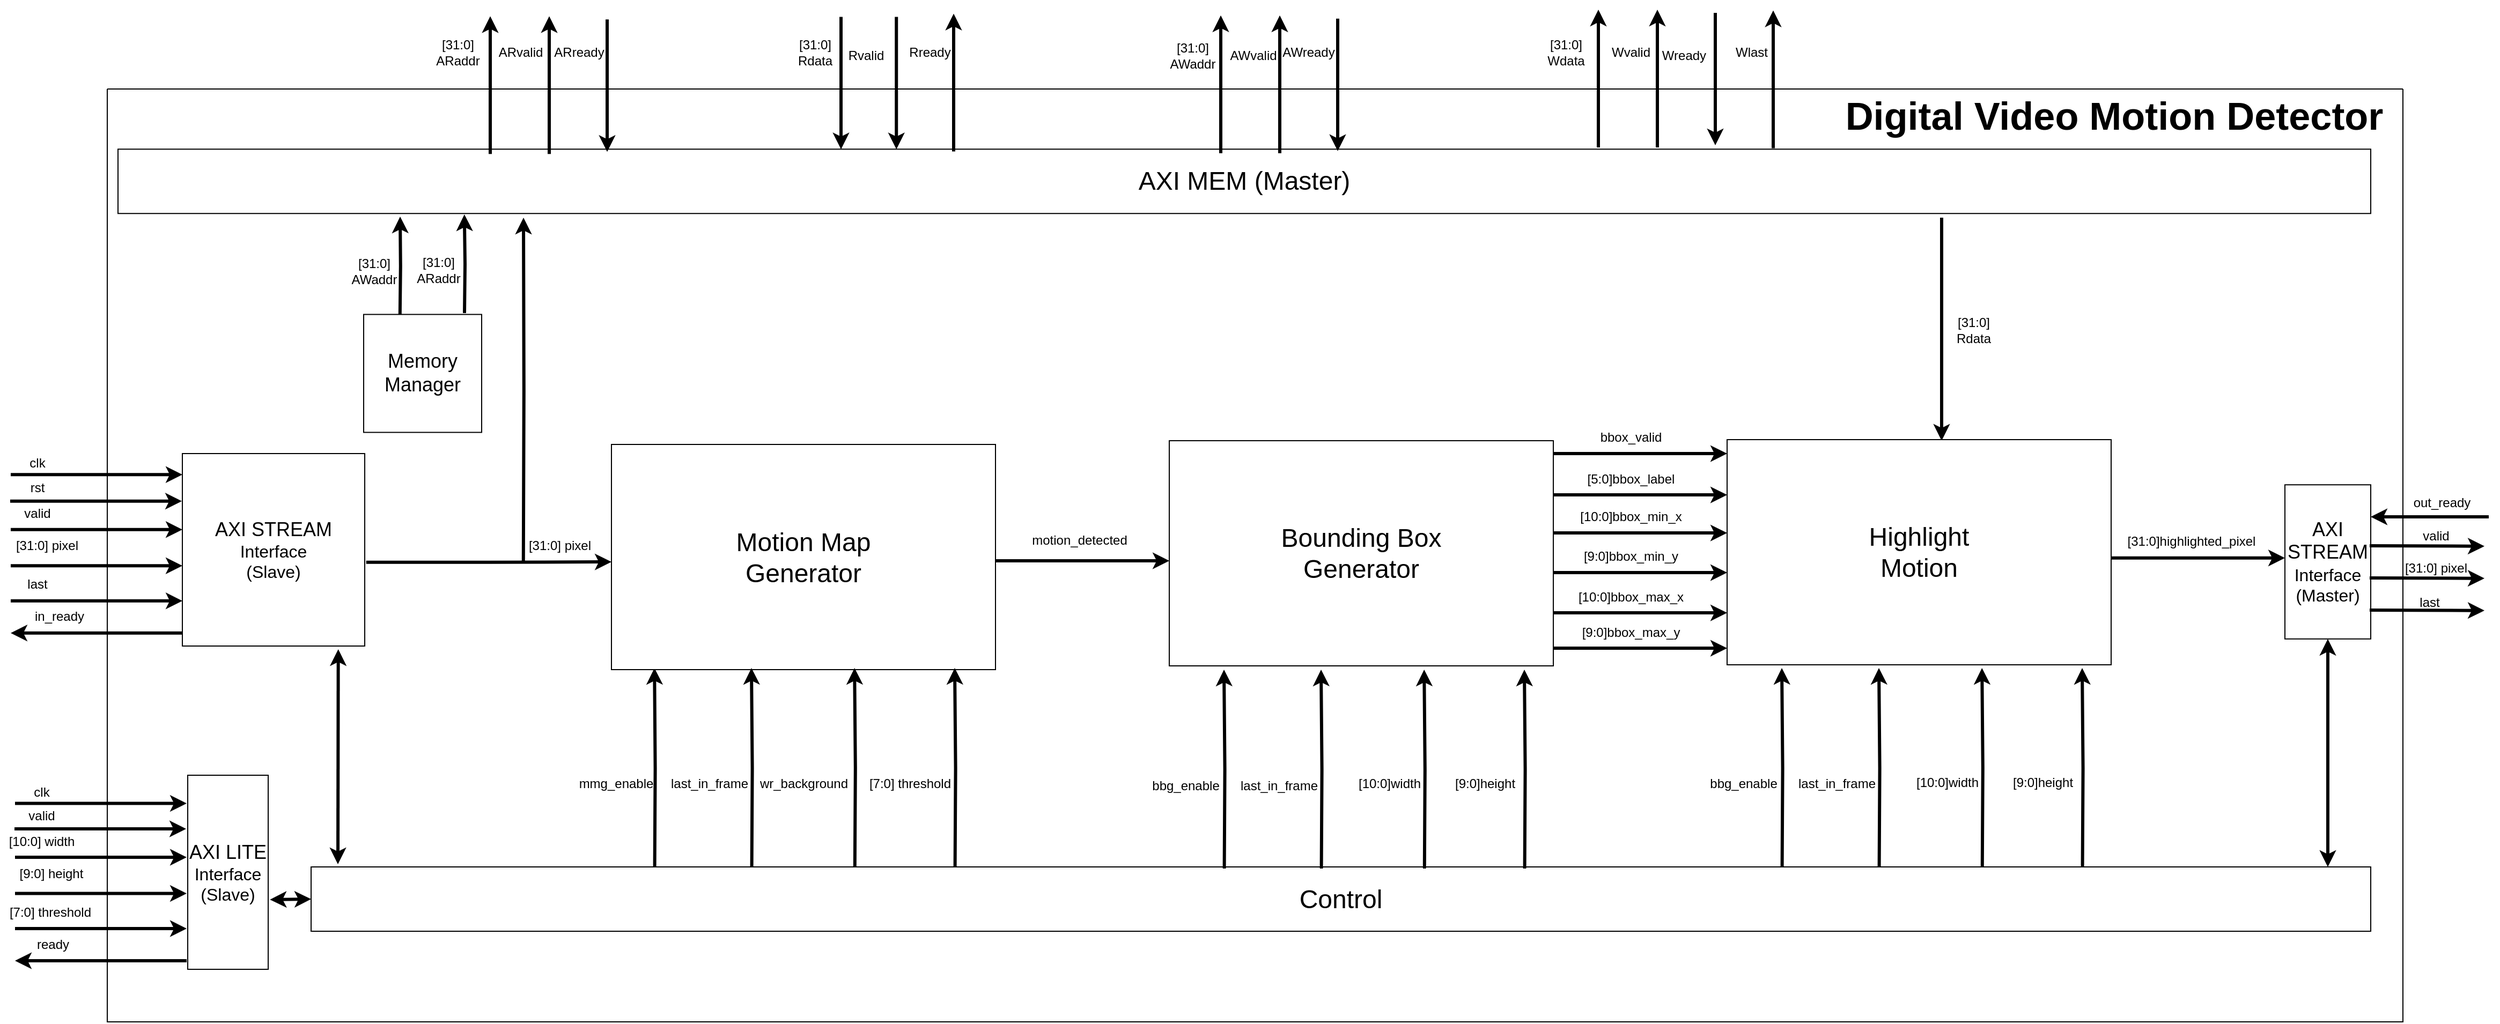 <mxfile version="27.0.6">
  <diagram name="Page-1" id="8psTu5joOEkHxSPbt8DS">
    <mxGraphModel dx="1773" dy="1755" grid="1" gridSize="10" guides="1" tooltips="1" connect="1" arrows="1" fold="1" page="1" pageScale="1" pageWidth="827" pageHeight="1169" math="0" shadow="0">
      <root>
        <mxCell id="0" />
        <mxCell id="1" parent="0" />
        <mxCell id="5wcGb58u3SQSDJ49Bvyi-1" value="&lt;font style=&quot;font-size: 18px;&quot;&gt;AXI STREAM&lt;/font&gt;&lt;div&gt;&lt;font size=&quot;3&quot;&gt;Interface&lt;/font&gt;&lt;/div&gt;&lt;div&gt;&lt;font size=&quot;3&quot;&gt;(Slave)&lt;/font&gt;&lt;/div&gt;" style="rounded=0;whiteSpace=wrap;html=1;" parent="1" vertex="1">
          <mxGeometry x="160" y="20" width="170" height="179.5" as="geometry" />
        </mxCell>
        <mxCell id="5wcGb58u3SQSDJ49Bvyi-8" value="&lt;font style=&quot;font-size: 24px;&quot;&gt;AXI MEM (Master)&lt;/font&gt;" style="whiteSpace=wrap;html=1;" parent="1" vertex="1">
          <mxGeometry x="100" y="-263.88" width="2100" height="60" as="geometry" />
        </mxCell>
        <mxCell id="5wcGb58u3SQSDJ49Bvyi-29" value="" style="endArrow=classic;html=1;rounded=0;strokeWidth=3;" parent="1" edge="1">
          <mxGeometry width="50" height="50" relative="1" as="geometry">
            <mxPoint x="1800" y="-200" as="sourcePoint" />
            <mxPoint x="1800" y="8" as="targetPoint" />
          </mxGeometry>
        </mxCell>
        <mxCell id="5wcGb58u3SQSDJ49Bvyi-28" value="&lt;font style=&quot;font-size: 18px;&quot;&gt;AXI STREAM&lt;/font&gt;&lt;div&gt;&lt;font size=&quot;3&quot;&gt;Interface&lt;/font&gt;&lt;/div&gt;&lt;div&gt;&lt;font size=&quot;3&quot;&gt;(Master)&lt;/font&gt;&lt;/div&gt;" style="rounded=0;whiteSpace=wrap;html=1;" parent="1" vertex="1">
          <mxGeometry x="2120" y="49.13" width="80" height="143.75" as="geometry" />
        </mxCell>
        <mxCell id="1Rf1SUsvrOOBmwsHc8l4-15" value="" style="swimlane;startSize=0;" parent="1" vertex="1">
          <mxGeometry x="90" y="-320" width="2140" height="870" as="geometry" />
        </mxCell>
        <mxCell id="1Rf1SUsvrOOBmwsHc8l4-16" value="&lt;font style=&quot;font-size: 36px;&quot;&gt;&lt;b&gt;Digital Video Motion Detector&lt;/b&gt;&lt;/font&gt;" style="text;html=1;align=center;verticalAlign=middle;whiteSpace=wrap;rounded=0;" parent="1Rf1SUsvrOOBmwsHc8l4-15" vertex="1">
          <mxGeometry x="1606" y="10" width="530" height="30" as="geometry" />
        </mxCell>
        <mxCell id="1Rf1SUsvrOOBmwsHc8l4-17" value="&lt;font style=&quot;font-size: 18px;&quot;&gt;AXI LITE&lt;/font&gt;&lt;div&gt;&lt;font size=&quot;3&quot;&gt;Interface&lt;/font&gt;&lt;/div&gt;&lt;div&gt;&lt;font size=&quot;3&quot;&gt;(Slave)&lt;/font&gt;&lt;/div&gt;" style="whiteSpace=wrap;html=1;" parent="1" vertex="1">
          <mxGeometry x="165" y="320" width="75" height="181" as="geometry" />
        </mxCell>
        <mxCell id="1Rf1SUsvrOOBmwsHc8l4-18" value="&lt;font style=&quot;font-size: 24px;&quot;&gt;Control&lt;/font&gt;" style="rounded=0;whiteSpace=wrap;html=1;" parent="1" vertex="1">
          <mxGeometry x="280" y="405.5" width="1920" height="60" as="geometry" />
        </mxCell>
        <mxCell id="1Rf1SUsvrOOBmwsHc8l4-19" value="" style="endArrow=classic;startArrow=classic;html=1;rounded=0;exitX=1.022;exitY=0.641;exitDx=0;exitDy=0;entryX=0;entryY=0.5;entryDx=0;entryDy=0;strokeWidth=3;exitPerimeter=0;" parent="1" source="1Rf1SUsvrOOBmwsHc8l4-17" target="1Rf1SUsvrOOBmwsHc8l4-18" edge="1">
          <mxGeometry width="50" height="50" relative="1" as="geometry">
            <mxPoint x="354" y="125.5" as="sourcePoint" />
            <mxPoint x="404" y="75.5" as="targetPoint" />
          </mxGeometry>
        </mxCell>
        <mxCell id="YUo0tV-gyAyulcyTNa2H-15" value="" style="endArrow=classic;startArrow=classic;html=1;rounded=0;exitX=0.5;exitY=1;exitDx=0;exitDy=0;strokeWidth=3;" parent="1" source="5wcGb58u3SQSDJ49Bvyi-28" edge="1">
          <mxGeometry width="50" height="50" relative="1" as="geometry">
            <mxPoint x="966" y="704.5" as="sourcePoint" />
            <mxPoint x="2160" y="405.5" as="targetPoint" />
          </mxGeometry>
        </mxCell>
        <mxCell id="dtxXoNMcvbrdOsO5oj5G-2" value="" style="edgeStyle=orthogonalEdgeStyle;rounded=0;orthogonalLoop=1;jettySize=auto;html=1;strokeWidth=3;exitX=1.008;exitY=0.565;exitDx=0;exitDy=0;exitPerimeter=0;" parent="1" source="5wcGb58u3SQSDJ49Bvyi-1" edge="1">
          <mxGeometry relative="1" as="geometry">
            <mxPoint x="560" y="121" as="targetPoint" />
            <mxPoint x="250" y="121" as="sourcePoint" />
          </mxGeometry>
        </mxCell>
        <mxCell id="dtxXoNMcvbrdOsO5oj5G-5" value="&lt;span style=&quot;font-size: 18px;&quot;&gt;Memory&lt;/span&gt;&lt;br&gt;&lt;div&gt;&lt;span style=&quot;font-size: 18px;&quot;&gt;Manager&lt;/span&gt;&lt;/div&gt;" style="rounded=0;whiteSpace=wrap;html=1;" parent="1" vertex="1">
          <mxGeometry x="329" y="-109.75" width="110" height="110" as="geometry" />
        </mxCell>
        <mxCell id="dtxXoNMcvbrdOsO5oj5G-6" value="" style="edgeStyle=orthogonalEdgeStyle;rounded=0;orthogonalLoop=1;jettySize=auto;html=1;strokeWidth=3;" parent="1" edge="1">
          <mxGeometry relative="1" as="geometry">
            <mxPoint x="363" y="-201" as="targetPoint" />
            <mxPoint x="362.89" y="-109.75" as="sourcePoint" />
          </mxGeometry>
        </mxCell>
        <mxCell id="XOc9_vDRdyOMPMZFaufi-3" value="" style="endArrow=classic;html=1;rounded=0;exitX=0;exitY=0.318;exitDx=0;exitDy=0;exitPerimeter=0;strokeWidth=3;" parent="1" edge="1">
          <mxGeometry width="50" height="50" relative="1" as="geometry">
            <mxPoint x="160" y="187.37" as="sourcePoint" />
            <mxPoint y="187.37" as="targetPoint" />
          </mxGeometry>
        </mxCell>
        <mxCell id="XOc9_vDRdyOMPMZFaufi-4" value="" style="endArrow=classic;html=1;rounded=0;strokeWidth=3;" parent="1" edge="1">
          <mxGeometry width="50" height="50" relative="1" as="geometry">
            <mxPoint y="157.37" as="sourcePoint" />
            <mxPoint x="160" y="157.37" as="targetPoint" />
          </mxGeometry>
        </mxCell>
        <mxCell id="XOc9_vDRdyOMPMZFaufi-8" value="[31:0] pixel" style="text;html=1;align=center;verticalAlign=middle;whiteSpace=wrap;rounded=0;" parent="1" vertex="1">
          <mxGeometry x="-1.5" y="90.87" width="70" height="30" as="geometry" />
        </mxCell>
        <mxCell id="XOc9_vDRdyOMPMZFaufi-9" value="valid" style="text;html=1;align=center;verticalAlign=middle;whiteSpace=wrap;rounded=0;" parent="1" vertex="1">
          <mxGeometry x="-10" y="60.87" width="70" height="30" as="geometry" />
        </mxCell>
        <mxCell id="XOc9_vDRdyOMPMZFaufi-10" value="last" style="text;html=1;align=center;verticalAlign=middle;whiteSpace=wrap;rounded=0;" parent="1" vertex="1">
          <mxGeometry x="-10" y="127.37" width="70" height="30" as="geometry" />
        </mxCell>
        <mxCell id="XOc9_vDRdyOMPMZFaufi-11" value="in_ready" style="text;html=1;align=center;verticalAlign=middle;resizable=0;points=[];autosize=1;strokeColor=none;fillColor=none;" parent="1" vertex="1">
          <mxGeometry x="9.5" y="157.37" width="70" height="30" as="geometry" />
        </mxCell>
        <mxCell id="XOc9_vDRdyOMPMZFaufi-34" value="clk" style="text;html=1;align=center;verticalAlign=middle;whiteSpace=wrap;rounded=0;" parent="1" vertex="1">
          <mxGeometry x="-10" y="14.37" width="70" height="30" as="geometry" />
        </mxCell>
        <mxCell id="XOc9_vDRdyOMPMZFaufi-36" value="rst" style="text;html=1;align=center;verticalAlign=middle;whiteSpace=wrap;rounded=0;" parent="1" vertex="1">
          <mxGeometry x="-10" y="37.37" width="70" height="30" as="geometry" />
        </mxCell>
        <mxCell id="XOc9_vDRdyOMPMZFaufi-41" value="[31:0] pixel" style="text;html=1;align=center;verticalAlign=middle;whiteSpace=wrap;rounded=0;" parent="1" vertex="1">
          <mxGeometry x="477" y="91" width="70" height="30" as="geometry" />
        </mxCell>
        <mxCell id="XOc9_vDRdyOMPMZFaufi-45" value="" style="edgeStyle=orthogonalEdgeStyle;rounded=0;orthogonalLoop=1;jettySize=auto;html=1;strokeWidth=3;" parent="1" edge="1">
          <mxGeometry relative="1" as="geometry">
            <mxPoint x="502" y="-387.88" as="targetPoint" />
            <mxPoint x="502" y="-259.38" as="sourcePoint" />
          </mxGeometry>
        </mxCell>
        <mxCell id="XOc9_vDRdyOMPMZFaufi-46" value="" style="edgeStyle=orthogonalEdgeStyle;rounded=0;orthogonalLoop=1;jettySize=auto;html=1;strokeWidth=3;" parent="1" edge="1">
          <mxGeometry relative="1" as="geometry">
            <mxPoint x="556" y="-261.38" as="targetPoint" />
            <mxPoint x="556" y="-384.88" as="sourcePoint" />
          </mxGeometry>
        </mxCell>
        <mxCell id="XOc9_vDRdyOMPMZFaufi-47" value="" style="edgeStyle=orthogonalEdgeStyle;rounded=0;orthogonalLoop=1;jettySize=auto;html=1;strokeWidth=3;" parent="1" edge="1">
          <mxGeometry relative="1" as="geometry">
            <mxPoint x="447" y="-387.88" as="targetPoint" />
            <mxPoint x="447" y="-259.38" as="sourcePoint" />
          </mxGeometry>
        </mxCell>
        <mxCell id="XOc9_vDRdyOMPMZFaufi-54" value="ARready" style="text;html=1;align=center;verticalAlign=middle;whiteSpace=wrap;rounded=0;" parent="1" vertex="1">
          <mxGeometry x="500" y="-368.63" width="60" height="30" as="geometry" />
        </mxCell>
        <mxCell id="XOc9_vDRdyOMPMZFaufi-55" value="[31:0] AWaddr" style="text;html=1;align=center;verticalAlign=middle;whiteSpace=wrap;rounded=0;" parent="1" vertex="1">
          <mxGeometry x="309" y="-165.5" width="60" height="30" as="geometry" />
        </mxCell>
        <mxCell id="XOc9_vDRdyOMPMZFaufi-56" value="ARvalid" style="text;html=1;align=center;verticalAlign=middle;resizable=0;points=[];autosize=1;strokeColor=none;fillColor=none;" parent="1" vertex="1">
          <mxGeometry x="445" y="-368.63" width="60" height="30" as="geometry" />
        </mxCell>
        <mxCell id="XOc9_vDRdyOMPMZFaufi-62" value="" style="edgeStyle=orthogonalEdgeStyle;rounded=0;orthogonalLoop=1;jettySize=auto;html=1;strokeWidth=3;" parent="1" edge="1">
          <mxGeometry relative="1" as="geometry">
            <mxPoint x="422.89" y="-203" as="targetPoint" />
            <mxPoint x="423" y="-111" as="sourcePoint" />
          </mxGeometry>
        </mxCell>
        <mxCell id="XOc9_vDRdyOMPMZFaufi-67" value="[31:0] ARaddr" style="text;html=1;align=center;verticalAlign=middle;whiteSpace=wrap;rounded=0;" parent="1" vertex="1">
          <mxGeometry x="369" y="-165.75" width="60" height="30" as="geometry" />
        </mxCell>
        <mxCell id="XOc9_vDRdyOMPMZFaufi-77" value="" style="edgeStyle=orthogonalEdgeStyle;rounded=0;orthogonalLoop=1;jettySize=auto;html=1;strokeWidth=3;" parent="1" edge="1">
          <mxGeometry relative="1" as="geometry">
            <mxPoint x="478" y="-200" as="targetPoint" />
            <mxPoint x="477.89" y="122.5" as="sourcePoint" />
          </mxGeometry>
        </mxCell>
        <mxCell id="XOc9_vDRdyOMPMZFaufi-78" value="[31:0] Rdata" style="text;html=1;align=center;verticalAlign=middle;whiteSpace=wrap;rounded=0;" parent="1" vertex="1">
          <mxGeometry x="1800" y="-109.75" width="60" height="30" as="geometry" />
        </mxCell>
        <mxCell id="XOc9_vDRdyOMPMZFaufi-80" value="[31:0] ARaddr" style="text;html=1;align=center;verticalAlign=middle;whiteSpace=wrap;rounded=0;" parent="1" vertex="1">
          <mxGeometry x="387" y="-368.63" width="60" height="30" as="geometry" />
        </mxCell>
        <mxCell id="XOc9_vDRdyOMPMZFaufi-82" value="" style="edgeStyle=orthogonalEdgeStyle;rounded=0;orthogonalLoop=1;jettySize=auto;html=1;strokeWidth=3;" parent="1" edge="1">
          <mxGeometry relative="1" as="geometry">
            <mxPoint x="825.62" y="-263.76" as="targetPoint" />
            <mxPoint x="825.62" y="-387.26" as="sourcePoint" />
          </mxGeometry>
        </mxCell>
        <mxCell id="XOc9_vDRdyOMPMZFaufi-84" value="Rready" style="text;html=1;align=center;verticalAlign=middle;whiteSpace=wrap;rounded=0;" parent="1" vertex="1">
          <mxGeometry x="827" y="-368.63" width="60" height="30" as="geometry" />
        </mxCell>
        <mxCell id="XOc9_vDRdyOMPMZFaufi-85" value="Rvalid" style="text;html=1;align=center;verticalAlign=middle;resizable=0;points=[];autosize=1;strokeColor=none;fillColor=none;" parent="1" vertex="1">
          <mxGeometry x="767" y="-366.13" width="60" height="30" as="geometry" />
        </mxCell>
        <mxCell id="XOc9_vDRdyOMPMZFaufi-86" value="[31:0] Rdata" style="text;html=1;align=center;verticalAlign=middle;whiteSpace=wrap;rounded=0;" parent="1" vertex="1">
          <mxGeometry x="720" y="-368.63" width="60" height="30" as="geometry" />
        </mxCell>
        <mxCell id="XOc9_vDRdyOMPMZFaufi-87" value="" style="edgeStyle=orthogonalEdgeStyle;rounded=0;orthogonalLoop=1;jettySize=auto;html=1;strokeWidth=3;" parent="1" edge="1">
          <mxGeometry relative="1" as="geometry">
            <mxPoint x="879" y="-390.26" as="targetPoint" />
            <mxPoint x="879" y="-261.76" as="sourcePoint" />
          </mxGeometry>
        </mxCell>
        <mxCell id="XOc9_vDRdyOMPMZFaufi-88" value="" style="edgeStyle=orthogonalEdgeStyle;rounded=0;orthogonalLoop=1;jettySize=auto;html=1;strokeWidth=3;" parent="1" edge="1">
          <mxGeometry relative="1" as="geometry">
            <mxPoint x="774" y="-263.76" as="targetPoint" />
            <mxPoint x="774" y="-387.26" as="sourcePoint" />
          </mxGeometry>
        </mxCell>
        <mxCell id="XOc9_vDRdyOMPMZFaufi-91" value="" style="edgeStyle=orthogonalEdgeStyle;rounded=0;orthogonalLoop=1;jettySize=auto;html=1;strokeWidth=3;" parent="1" edge="1">
          <mxGeometry relative="1" as="geometry">
            <mxPoint x="1183" y="-388.63" as="targetPoint" />
            <mxPoint x="1183" y="-260.13" as="sourcePoint" />
          </mxGeometry>
        </mxCell>
        <mxCell id="XOc9_vDRdyOMPMZFaufi-92" value="" style="edgeStyle=orthogonalEdgeStyle;rounded=0;orthogonalLoop=1;jettySize=auto;html=1;strokeWidth=3;" parent="1" edge="1">
          <mxGeometry relative="1" as="geometry">
            <mxPoint x="1237" y="-262.13" as="targetPoint" />
            <mxPoint x="1237" y="-385.63" as="sourcePoint" />
          </mxGeometry>
        </mxCell>
        <mxCell id="XOc9_vDRdyOMPMZFaufi-93" value="" style="edgeStyle=orthogonalEdgeStyle;rounded=0;orthogonalLoop=1;jettySize=auto;html=1;strokeWidth=3;" parent="1" edge="1">
          <mxGeometry relative="1" as="geometry">
            <mxPoint x="1128" y="-388.63" as="targetPoint" />
            <mxPoint x="1128" y="-260.13" as="sourcePoint" />
          </mxGeometry>
        </mxCell>
        <mxCell id="XOc9_vDRdyOMPMZFaufi-94" value="AWready" style="text;html=1;align=center;verticalAlign=middle;whiteSpace=wrap;rounded=0;" parent="1" vertex="1">
          <mxGeometry x="1180" y="-368.63" width="60" height="30" as="geometry" />
        </mxCell>
        <mxCell id="XOc9_vDRdyOMPMZFaufi-95" value="AWvalid" style="text;html=1;align=center;verticalAlign=middle;resizable=0;points=[];autosize=1;strokeColor=none;fillColor=none;" parent="1" vertex="1">
          <mxGeometry x="1123" y="-366.13" width="70" height="30" as="geometry" />
        </mxCell>
        <mxCell id="XOc9_vDRdyOMPMZFaufi-96" value="[31:0] AWaddr" style="text;html=1;align=center;verticalAlign=middle;whiteSpace=wrap;rounded=0;" parent="1" vertex="1">
          <mxGeometry x="1072" y="-366.13" width="60" height="30" as="geometry" />
        </mxCell>
        <mxCell id="XOc9_vDRdyOMPMZFaufi-97" value="" style="edgeStyle=orthogonalEdgeStyle;rounded=0;orthogonalLoop=1;jettySize=auto;html=1;strokeWidth=3;" parent="1" edge="1">
          <mxGeometry relative="1" as="geometry">
            <mxPoint x="1535" y="-394.01" as="targetPoint" />
            <mxPoint x="1535" y="-265.51" as="sourcePoint" />
          </mxGeometry>
        </mxCell>
        <mxCell id="XOc9_vDRdyOMPMZFaufi-98" value="" style="edgeStyle=orthogonalEdgeStyle;rounded=0;orthogonalLoop=1;jettySize=auto;html=1;strokeWidth=3;" parent="1" edge="1">
          <mxGeometry relative="1" as="geometry">
            <mxPoint x="1589" y="-267.51" as="targetPoint" />
            <mxPoint x="1589" y="-391.01" as="sourcePoint" />
          </mxGeometry>
        </mxCell>
        <mxCell id="XOc9_vDRdyOMPMZFaufi-99" value="" style="edgeStyle=orthogonalEdgeStyle;rounded=0;orthogonalLoop=1;jettySize=auto;html=1;strokeWidth=3;" parent="1" edge="1">
          <mxGeometry relative="1" as="geometry">
            <mxPoint x="1480" y="-394.01" as="targetPoint" />
            <mxPoint x="1480" y="-265.51" as="sourcePoint" />
          </mxGeometry>
        </mxCell>
        <mxCell id="XOc9_vDRdyOMPMZFaufi-100" value="Wready" style="text;html=1;align=center;verticalAlign=middle;whiteSpace=wrap;rounded=0;" parent="1" vertex="1">
          <mxGeometry x="1530" y="-366.13" width="60" height="30" as="geometry" />
        </mxCell>
        <mxCell id="XOc9_vDRdyOMPMZFaufi-101" value="Wvalid" style="text;html=1;align=center;verticalAlign=middle;resizable=0;points=[];autosize=1;strokeColor=none;fillColor=none;" parent="1" vertex="1">
          <mxGeometry x="1480" y="-368.63" width="60" height="30" as="geometry" />
        </mxCell>
        <mxCell id="XOc9_vDRdyOMPMZFaufi-102" value="[31:0] Wdata" style="text;html=1;align=center;verticalAlign=middle;whiteSpace=wrap;rounded=0;" parent="1" vertex="1">
          <mxGeometry x="1420" y="-368.63" width="60" height="30" as="geometry" />
        </mxCell>
        <mxCell id="XOc9_vDRdyOMPMZFaufi-103" value="" style="edgeStyle=orthogonalEdgeStyle;rounded=0;orthogonalLoop=1;jettySize=auto;html=1;strokeWidth=3;" parent="1" edge="1">
          <mxGeometry relative="1" as="geometry">
            <mxPoint x="1643" y="-393.26" as="targetPoint" />
            <mxPoint x="1643" y="-264.76" as="sourcePoint" />
          </mxGeometry>
        </mxCell>
        <mxCell id="XOc9_vDRdyOMPMZFaufi-104" value="Wlast" style="text;html=1;align=center;verticalAlign=middle;whiteSpace=wrap;rounded=0;" parent="1" vertex="1">
          <mxGeometry x="1598" y="-368.63" width="50" height="30" as="geometry" />
        </mxCell>
        <mxCell id="XOc9_vDRdyOMPMZFaufi-107" value="" style="endArrow=classic;html=1;rounded=0;exitX=0;exitY=0.318;exitDx=0;exitDy=0;exitPerimeter=0;strokeWidth=3;" parent="1" edge="1">
          <mxGeometry width="50" height="50" relative="1" as="geometry">
            <mxPoint x="2199" y="166.0" as="sourcePoint" />
            <mxPoint x="2306" y="166.38" as="targetPoint" />
          </mxGeometry>
        </mxCell>
        <mxCell id="XOc9_vDRdyOMPMZFaufi-108" value="" style="endArrow=classic;html=1;rounded=0;exitX=0;exitY=0.318;exitDx=0;exitDy=0;exitPerimeter=0;strokeWidth=3;" parent="1" edge="1">
          <mxGeometry width="50" height="50" relative="1" as="geometry">
            <mxPoint x="2199" y="136" as="sourcePoint" />
            <mxPoint x="2306" y="136.38" as="targetPoint" />
          </mxGeometry>
        </mxCell>
        <mxCell id="XOc9_vDRdyOMPMZFaufi-109" value="" style="endArrow=classic;html=1;rounded=0;exitX=0;exitY=0.318;exitDx=0;exitDy=0;exitPerimeter=0;strokeWidth=3;" parent="1" edge="1">
          <mxGeometry width="50" height="50" relative="1" as="geometry">
            <mxPoint x="2199" y="106.0" as="sourcePoint" />
            <mxPoint x="2306" y="106.38" as="targetPoint" />
          </mxGeometry>
        </mxCell>
        <mxCell id="XOc9_vDRdyOMPMZFaufi-110" value="[31:0] pixel" style="text;html=1;align=center;verticalAlign=middle;whiteSpace=wrap;rounded=0;" parent="1" vertex="1">
          <mxGeometry x="2225.5" y="111.88" width="70" height="30" as="geometry" />
        </mxCell>
        <mxCell id="XOc9_vDRdyOMPMZFaufi-111" value="valid" style="text;html=1;align=center;verticalAlign=middle;whiteSpace=wrap;rounded=0;" parent="1" vertex="1">
          <mxGeometry x="2226" y="81.88" width="70" height="30" as="geometry" />
        </mxCell>
        <mxCell id="XOc9_vDRdyOMPMZFaufi-112" value="last" style="text;html=1;align=center;verticalAlign=middle;whiteSpace=wrap;rounded=0;" parent="1" vertex="1">
          <mxGeometry x="2220" y="143.88" width="70" height="30" as="geometry" />
        </mxCell>
        <mxCell id="XOc9_vDRdyOMPMZFaufi-116" value="" style="endArrow=classic;html=1;rounded=0;strokeWidth=3;" parent="1" edge="1">
          <mxGeometry width="50" height="50" relative="1" as="geometry">
            <mxPoint x="2310" y="79" as="sourcePoint" />
            <mxPoint x="2200" y="79" as="targetPoint" />
          </mxGeometry>
        </mxCell>
        <mxCell id="XOc9_vDRdyOMPMZFaufi-118" value="out_ready" style="text;html=1;align=center;verticalAlign=middle;resizable=0;points=[];autosize=1;strokeColor=none;fillColor=none;" parent="1" vertex="1">
          <mxGeometry x="2226" y="50.88" width="80" height="30" as="geometry" />
        </mxCell>
        <mxCell id="XOc9_vDRdyOMPMZFaufi-124" value="" style="endArrow=classic;html=1;rounded=0;strokeWidth=3;" parent="1" edge="1">
          <mxGeometry width="50" height="50" relative="1" as="geometry">
            <mxPoint y="124.6" as="sourcePoint" />
            <mxPoint x="160" y="124.6" as="targetPoint" />
          </mxGeometry>
        </mxCell>
        <mxCell id="XOc9_vDRdyOMPMZFaufi-125" value="" style="endArrow=classic;html=1;rounded=0;strokeWidth=3;" parent="1" edge="1">
          <mxGeometry width="50" height="50" relative="1" as="geometry">
            <mxPoint y="90.87" as="sourcePoint" />
            <mxPoint x="160" y="90.87" as="targetPoint" />
          </mxGeometry>
        </mxCell>
        <mxCell id="XOc9_vDRdyOMPMZFaufi-126" value="" style="endArrow=classic;html=1;rounded=0;strokeWidth=3;" parent="1" edge="1">
          <mxGeometry width="50" height="50" relative="1" as="geometry">
            <mxPoint x="-0.5" y="64.37" as="sourcePoint" />
            <mxPoint x="159.5" y="64.37" as="targetPoint" />
          </mxGeometry>
        </mxCell>
        <mxCell id="XOc9_vDRdyOMPMZFaufi-127" value="" style="endArrow=classic;html=1;rounded=0;strokeWidth=3;" parent="1" edge="1">
          <mxGeometry width="50" height="50" relative="1" as="geometry">
            <mxPoint y="39.6" as="sourcePoint" />
            <mxPoint x="160" y="39.6" as="targetPoint" />
          </mxGeometry>
        </mxCell>
        <mxCell id="XOc9_vDRdyOMPMZFaufi-128" value="" style="endArrow=classic;html=1;rounded=0;exitX=0;exitY=0.318;exitDx=0;exitDy=0;exitPerimeter=0;strokeWidth=3;" parent="1" edge="1">
          <mxGeometry width="50" height="50" relative="1" as="geometry">
            <mxPoint x="164" y="493" as="sourcePoint" />
            <mxPoint x="4" y="493" as="targetPoint" />
          </mxGeometry>
        </mxCell>
        <mxCell id="XOc9_vDRdyOMPMZFaufi-129" value="" style="endArrow=classic;html=1;rounded=0;strokeWidth=3;" parent="1" edge="1">
          <mxGeometry width="50" height="50" relative="1" as="geometry">
            <mxPoint x="4" y="463" as="sourcePoint" />
            <mxPoint x="164" y="463" as="targetPoint" />
          </mxGeometry>
        </mxCell>
        <mxCell id="XOc9_vDRdyOMPMZFaufi-130" value="[9:0] height" style="text;html=1;align=center;verticalAlign=middle;whiteSpace=wrap;rounded=0;" parent="1" vertex="1">
          <mxGeometry x="2.5" y="396.5" width="70" height="30" as="geometry" />
        </mxCell>
        <mxCell id="XOc9_vDRdyOMPMZFaufi-131" value="[10:0] width" style="text;html=1;align=center;verticalAlign=middle;whiteSpace=wrap;rounded=0;" parent="1" vertex="1">
          <mxGeometry x="-6" y="366.5" width="70" height="30" as="geometry" />
        </mxCell>
        <mxCell id="XOc9_vDRdyOMPMZFaufi-132" value="[7:0] threshold" style="text;html=1;align=center;verticalAlign=middle;whiteSpace=wrap;rounded=0;" parent="1" vertex="1">
          <mxGeometry x="-6" y="433" width="86" height="30" as="geometry" />
        </mxCell>
        <mxCell id="XOc9_vDRdyOMPMZFaufi-133" value="ready" style="text;html=1;align=center;verticalAlign=middle;resizable=0;points=[];autosize=1;strokeColor=none;fillColor=none;" parent="1" vertex="1">
          <mxGeometry x="13.5" y="463" width="50" height="30" as="geometry" />
        </mxCell>
        <mxCell id="XOc9_vDRdyOMPMZFaufi-134" value="clk" style="text;html=1;align=center;verticalAlign=middle;whiteSpace=wrap;rounded=0;" parent="1" vertex="1">
          <mxGeometry x="-6" y="321" width="70" height="30" as="geometry" />
        </mxCell>
        <mxCell id="XOc9_vDRdyOMPMZFaufi-135" value="valid" style="text;html=1;align=center;verticalAlign=middle;whiteSpace=wrap;rounded=0;" parent="1" vertex="1">
          <mxGeometry x="-6" y="343" width="70" height="30" as="geometry" />
        </mxCell>
        <mxCell id="XOc9_vDRdyOMPMZFaufi-136" value="" style="endArrow=classic;html=1;rounded=0;strokeWidth=3;" parent="1" edge="1">
          <mxGeometry width="50" height="50" relative="1" as="geometry">
            <mxPoint x="4" y="430.23" as="sourcePoint" />
            <mxPoint x="164" y="430.23" as="targetPoint" />
          </mxGeometry>
        </mxCell>
        <mxCell id="XOc9_vDRdyOMPMZFaufi-137" value="" style="endArrow=classic;html=1;rounded=0;strokeWidth=3;" parent="1" edge="1">
          <mxGeometry width="50" height="50" relative="1" as="geometry">
            <mxPoint x="4" y="396.5" as="sourcePoint" />
            <mxPoint x="164" y="396.5" as="targetPoint" />
          </mxGeometry>
        </mxCell>
        <mxCell id="XOc9_vDRdyOMPMZFaufi-138" value="" style="endArrow=classic;html=1;rounded=0;strokeWidth=3;" parent="1" edge="1">
          <mxGeometry width="50" height="50" relative="1" as="geometry">
            <mxPoint x="3.5" y="370" as="sourcePoint" />
            <mxPoint x="163.5" y="370" as="targetPoint" />
          </mxGeometry>
        </mxCell>
        <mxCell id="XOc9_vDRdyOMPMZFaufi-139" value="" style="endArrow=classic;html=1;rounded=0;strokeWidth=3;" parent="1" edge="1">
          <mxGeometry width="50" height="50" relative="1" as="geometry">
            <mxPoint x="4" y="346.23" as="sourcePoint" />
            <mxPoint x="164" y="346.23" as="targetPoint" />
          </mxGeometry>
        </mxCell>
        <mxCell id="VN-eHyt6kYfMbYtqsBXD-1" value="" style="edgeStyle=orthogonalEdgeStyle;rounded=0;orthogonalLoop=1;jettySize=auto;html=1;strokeWidth=3;entryX=0.112;entryY=0.993;entryDx=0;entryDy=0;entryPerimeter=0;" parent="1" target="pzHLP5PFSMqDfCKK6MuQ-24" edge="1">
          <mxGeometry relative="1" as="geometry">
            <mxPoint x="600" y="245.5" as="targetPoint" />
            <mxPoint x="600.3" y="405.5" as="sourcePoint" />
          </mxGeometry>
        </mxCell>
        <mxCell id="VN-eHyt6kYfMbYtqsBXD-14" value="" style="edgeStyle=orthogonalEdgeStyle;rounded=0;orthogonalLoop=1;jettySize=auto;html=1;strokeWidth=3;" parent="1" edge="1">
          <mxGeometry relative="1" as="geometry">
            <mxPoint x="1080" y="120" as="targetPoint" />
            <mxPoint x="918" y="119.95" as="sourcePoint" />
            <Array as="points">
              <mxPoint x="967" y="119.95" />
            </Array>
          </mxGeometry>
        </mxCell>
        <mxCell id="pzHLP5PFSMqDfCKK6MuQ-24" value="&lt;font style=&quot;font-size: 24px;&quot;&gt;Motion Map&lt;/font&gt;&lt;div&gt;&lt;font style=&quot;font-size: 24px;&quot;&gt;Generator&lt;/font&gt;&lt;/div&gt;" style="rounded=0;whiteSpace=wrap;html=1;" parent="1" vertex="1">
          <mxGeometry x="560" y="11.5" width="358" height="210" as="geometry" />
        </mxCell>
        <mxCell id="pzHLP5PFSMqDfCKK6MuQ-25" value="mmg_enable" style="text;html=1;align=center;verticalAlign=middle;resizable=0;points=[];autosize=1;strokeColor=none;fillColor=none;" parent="1" vertex="1">
          <mxGeometry x="519" y="313" width="90" height="30" as="geometry" />
        </mxCell>
        <mxCell id="pzHLP5PFSMqDfCKK6MuQ-26" value="last_in_frame" style="text;html=1;align=center;verticalAlign=middle;resizable=0;points=[];autosize=1;strokeColor=none;fillColor=none;" parent="1" vertex="1">
          <mxGeometry x="601" y="313" width="100" height="30" as="geometry" />
        </mxCell>
        <mxCell id="pzHLP5PFSMqDfCKK6MuQ-29" value="wr_background" style="text;html=1;align=center;verticalAlign=middle;resizable=0;points=[];autosize=1;strokeColor=none;fillColor=none;" parent="1" vertex="1">
          <mxGeometry x="684" y="313" width="110" height="30" as="geometry" />
        </mxCell>
        <mxCell id="pzHLP5PFSMqDfCKK6MuQ-32" value="[7:0] threshold" style="text;html=1;align=center;verticalAlign=middle;resizable=0;points=[];autosize=1;strokeColor=none;fillColor=none;" parent="1" vertex="1">
          <mxGeometry x="787.5" y="313" width="100" height="30" as="geometry" />
        </mxCell>
        <mxCell id="pzHLP5PFSMqDfCKK6MuQ-33" value="" style="edgeStyle=orthogonalEdgeStyle;rounded=0;orthogonalLoop=1;jettySize=auto;html=1;strokeWidth=3;entryX=0.112;entryY=0.993;entryDx=0;entryDy=0;entryPerimeter=0;" parent="1" edge="1">
          <mxGeometry relative="1" as="geometry">
            <mxPoint x="690.5" y="220" as="targetPoint" />
            <mxPoint x="690.8" y="405.5" as="sourcePoint" />
          </mxGeometry>
        </mxCell>
        <mxCell id="pzHLP5PFSMqDfCKK6MuQ-34" value="" style="edgeStyle=orthogonalEdgeStyle;rounded=0;orthogonalLoop=1;jettySize=auto;html=1;strokeWidth=3;entryX=0.112;entryY=0.993;entryDx=0;entryDy=0;entryPerimeter=0;" parent="1" edge="1">
          <mxGeometry relative="1" as="geometry">
            <mxPoint x="786.59" y="220" as="targetPoint" />
            <mxPoint x="786.89" y="405.5" as="sourcePoint" />
          </mxGeometry>
        </mxCell>
        <mxCell id="pzHLP5PFSMqDfCKK6MuQ-35" value="" style="edgeStyle=orthogonalEdgeStyle;rounded=0;orthogonalLoop=1;jettySize=auto;html=1;strokeWidth=3;entryX=0.112;entryY=0.993;entryDx=0;entryDy=0;entryPerimeter=0;" parent="1" edge="1">
          <mxGeometry relative="1" as="geometry">
            <mxPoint x="880" y="220" as="targetPoint" />
            <mxPoint x="880.3" y="405.5" as="sourcePoint" />
          </mxGeometry>
        </mxCell>
        <mxCell id="pzHLP5PFSMqDfCKK6MuQ-36" value="&lt;span style=&quot;font-size: 24px;&quot;&gt;Bounding Box&lt;/span&gt;&lt;div&gt;&lt;span style=&quot;font-size: 24px;&quot;&gt;Generator&lt;/span&gt;&lt;/div&gt;" style="rounded=0;whiteSpace=wrap;html=1;" parent="1" vertex="1">
          <mxGeometry x="1080" y="8" width="358" height="210" as="geometry" />
        </mxCell>
        <mxCell id="pzHLP5PFSMqDfCKK6MuQ-37" value="" style="edgeStyle=orthogonalEdgeStyle;rounded=0;orthogonalLoop=1;jettySize=auto;html=1;strokeWidth=3;entryX=0.112;entryY=0.993;entryDx=0;entryDy=0;entryPerimeter=0;" parent="1" edge="1">
          <mxGeometry relative="1" as="geometry">
            <mxPoint x="1131" y="221.5" as="targetPoint" />
            <mxPoint x="1131.3" y="407" as="sourcePoint" />
          </mxGeometry>
        </mxCell>
        <mxCell id="pzHLP5PFSMqDfCKK6MuQ-38" value="bbg_enable" style="text;html=1;align=center;verticalAlign=middle;resizable=0;points=[];autosize=1;strokeColor=none;fillColor=none;" parent="1" vertex="1">
          <mxGeometry x="1050" y="314.5" width="90" height="30" as="geometry" />
        </mxCell>
        <mxCell id="pzHLP5PFSMqDfCKK6MuQ-39" value="last_in_frame" style="text;html=1;align=center;verticalAlign=middle;resizable=0;points=[];autosize=1;strokeColor=none;fillColor=none;" parent="1" vertex="1">
          <mxGeometry x="1132" y="314.5" width="100" height="30" as="geometry" />
        </mxCell>
        <mxCell id="pzHLP5PFSMqDfCKK6MuQ-40" value="&lt;span style=&quot;text-wrap-mode: wrap;&quot;&gt;[10:0]width&lt;/span&gt;" style="text;html=1;align=center;verticalAlign=middle;resizable=0;points=[];autosize=1;strokeColor=none;fillColor=none;" parent="1" vertex="1">
          <mxGeometry x="1244.5" y="313" width="80" height="30" as="geometry" />
        </mxCell>
        <mxCell id="pzHLP5PFSMqDfCKK6MuQ-41" value="&lt;span style=&quot;text-wrap-mode: wrap;&quot;&gt;[9:0]height&lt;/span&gt;" style="text;html=1;align=center;verticalAlign=middle;resizable=0;points=[];autosize=1;strokeColor=none;fillColor=none;" parent="1" vertex="1">
          <mxGeometry x="1334" y="313" width="80" height="30" as="geometry" />
        </mxCell>
        <mxCell id="pzHLP5PFSMqDfCKK6MuQ-42" value="" style="edgeStyle=orthogonalEdgeStyle;rounded=0;orthogonalLoop=1;jettySize=auto;html=1;strokeWidth=3;entryX=0.112;entryY=0.993;entryDx=0;entryDy=0;entryPerimeter=0;" parent="1" edge="1">
          <mxGeometry relative="1" as="geometry">
            <mxPoint x="1221.5" y="221.5" as="targetPoint" />
            <mxPoint x="1221.8" y="407" as="sourcePoint" />
          </mxGeometry>
        </mxCell>
        <mxCell id="pzHLP5PFSMqDfCKK6MuQ-43" value="" style="edgeStyle=orthogonalEdgeStyle;rounded=0;orthogonalLoop=1;jettySize=auto;html=1;strokeWidth=3;entryX=0.112;entryY=0.993;entryDx=0;entryDy=0;entryPerimeter=0;" parent="1" edge="1">
          <mxGeometry relative="1" as="geometry">
            <mxPoint x="1317.59" y="221.5" as="targetPoint" />
            <mxPoint x="1317.89" y="407" as="sourcePoint" />
          </mxGeometry>
        </mxCell>
        <mxCell id="pzHLP5PFSMqDfCKK6MuQ-44" value="" style="edgeStyle=orthogonalEdgeStyle;rounded=0;orthogonalLoop=1;jettySize=auto;html=1;strokeWidth=3;entryX=0.112;entryY=0.993;entryDx=0;entryDy=0;entryPerimeter=0;" parent="1" edge="1">
          <mxGeometry relative="1" as="geometry">
            <mxPoint x="1411" y="221.5" as="targetPoint" />
            <mxPoint x="1411.3" y="407" as="sourcePoint" />
          </mxGeometry>
        </mxCell>
        <mxCell id="pzHLP5PFSMqDfCKK6MuQ-46" value="motion_detected" style="text;html=1;align=center;verticalAlign=middle;resizable=0;points=[];autosize=1;strokeColor=none;fillColor=none;" parent="1" vertex="1">
          <mxGeometry x="941" y="85.5" width="110" height="30" as="geometry" />
        </mxCell>
        <mxCell id="pzHLP5PFSMqDfCKK6MuQ-47" value="" style="edgeStyle=orthogonalEdgeStyle;rounded=0;orthogonalLoop=1;jettySize=auto;html=1;strokeWidth=3;" parent="1" edge="1">
          <mxGeometry relative="1" as="geometry">
            <mxPoint x="1600" y="20.05" as="targetPoint" />
            <mxPoint x="1438" y="20" as="sourcePoint" />
            <Array as="points">
              <mxPoint x="1487" y="20.0" />
            </Array>
          </mxGeometry>
        </mxCell>
        <mxCell id="pzHLP5PFSMqDfCKK6MuQ-48" value="&lt;span style=&quot;text-wrap-mode: wrap;&quot;&gt;bbox_valid&lt;/span&gt;" style="text;html=1;align=center;verticalAlign=middle;resizable=0;points=[];autosize=1;strokeColor=none;fillColor=none;" parent="1" vertex="1">
          <mxGeometry x="1470" y="-10" width="80" height="30" as="geometry" />
        </mxCell>
        <mxCell id="pzHLP5PFSMqDfCKK6MuQ-49" value="" style="edgeStyle=orthogonalEdgeStyle;rounded=0;orthogonalLoop=1;jettySize=auto;html=1;strokeWidth=3;" parent="1" edge="1">
          <mxGeometry relative="1" as="geometry">
            <mxPoint x="1600" y="58.55" as="targetPoint" />
            <mxPoint x="1438" y="58.5" as="sourcePoint" />
            <Array as="points">
              <mxPoint x="1487" y="58.5" />
            </Array>
          </mxGeometry>
        </mxCell>
        <mxCell id="pzHLP5PFSMqDfCKK6MuQ-50" value="&lt;span style=&quot;text-wrap-mode: wrap;&quot;&gt;[5:0]bbox_label&lt;/span&gt;" style="text;html=1;align=center;verticalAlign=middle;resizable=0;points=[];autosize=1;strokeColor=none;fillColor=none;" parent="1" vertex="1">
          <mxGeometry x="1460" y="28.5" width="100" height="30" as="geometry" />
        </mxCell>
        <mxCell id="pzHLP5PFSMqDfCKK6MuQ-51" value="" style="edgeStyle=orthogonalEdgeStyle;rounded=0;orthogonalLoop=1;jettySize=auto;html=1;strokeWidth=3;" parent="1" edge="1">
          <mxGeometry relative="1" as="geometry">
            <mxPoint x="1600" y="94.05" as="targetPoint" />
            <mxPoint x="1438" y="94" as="sourcePoint" />
            <Array as="points">
              <mxPoint x="1487" y="94.0" />
            </Array>
          </mxGeometry>
        </mxCell>
        <mxCell id="pzHLP5PFSMqDfCKK6MuQ-52" value="&lt;span style=&quot;text-wrap-mode: wrap;&quot;&gt;[10:0]bbox_min_x&lt;/span&gt;" style="text;html=1;align=center;verticalAlign=middle;resizable=0;points=[];autosize=1;strokeColor=none;fillColor=none;" parent="1" vertex="1">
          <mxGeometry x="1450" y="64" width="120" height="30" as="geometry" />
        </mxCell>
        <mxCell id="pzHLP5PFSMqDfCKK6MuQ-53" value="" style="edgeStyle=orthogonalEdgeStyle;rounded=0;orthogonalLoop=1;jettySize=auto;html=1;strokeWidth=3;" parent="1" edge="1">
          <mxGeometry relative="1" as="geometry">
            <mxPoint x="1600" y="131.05" as="targetPoint" />
            <mxPoint x="1438" y="131" as="sourcePoint" />
            <Array as="points">
              <mxPoint x="1487" y="131.0" />
            </Array>
          </mxGeometry>
        </mxCell>
        <mxCell id="pzHLP5PFSMqDfCKK6MuQ-54" value="&lt;span style=&quot;text-wrap-mode: wrap;&quot;&gt;[9:0]bbox_min_y&lt;/span&gt;" style="text;html=1;align=center;verticalAlign=middle;resizable=0;points=[];autosize=1;strokeColor=none;fillColor=none;" parent="1" vertex="1">
          <mxGeometry x="1455" y="101" width="110" height="30" as="geometry" />
        </mxCell>
        <mxCell id="pzHLP5PFSMqDfCKK6MuQ-56" value="" style="edgeStyle=orthogonalEdgeStyle;rounded=0;orthogonalLoop=1;jettySize=auto;html=1;strokeWidth=3;" parent="1" edge="1">
          <mxGeometry relative="1" as="geometry">
            <mxPoint x="1600" y="168.55" as="targetPoint" />
            <mxPoint x="1438" y="168.5" as="sourcePoint" />
            <Array as="points">
              <mxPoint x="1487" y="168.5" />
            </Array>
          </mxGeometry>
        </mxCell>
        <mxCell id="pzHLP5PFSMqDfCKK6MuQ-57" value="&lt;span style=&quot;text-wrap-mode: wrap;&quot;&gt;[10:0]bbox_max_x&lt;/span&gt;" style="text;html=1;align=center;verticalAlign=middle;resizable=0;points=[];autosize=1;strokeColor=none;fillColor=none;" parent="1" vertex="1">
          <mxGeometry x="1450" y="138.5" width="120" height="30" as="geometry" />
        </mxCell>
        <mxCell id="pzHLP5PFSMqDfCKK6MuQ-58" value="" style="edgeStyle=orthogonalEdgeStyle;rounded=0;orthogonalLoop=1;jettySize=auto;html=1;strokeWidth=3;" parent="1" edge="1">
          <mxGeometry relative="1" as="geometry">
            <mxPoint x="1600" y="201.55" as="targetPoint" />
            <mxPoint x="1438" y="201.5" as="sourcePoint" />
            <Array as="points">
              <mxPoint x="1487" y="201.5" />
            </Array>
          </mxGeometry>
        </mxCell>
        <mxCell id="pzHLP5PFSMqDfCKK6MuQ-59" value="&lt;span style=&quot;text-wrap-mode: wrap;&quot;&gt;[9:0]bbox_max_y&lt;/span&gt;" style="text;html=1;align=center;verticalAlign=middle;resizable=0;points=[];autosize=1;strokeColor=none;fillColor=none;" parent="1" vertex="1">
          <mxGeometry x="1455" y="171.5" width="110" height="30" as="geometry" />
        </mxCell>
        <mxCell id="pzHLP5PFSMqDfCKK6MuQ-60" value="&lt;span style=&quot;font-size: 24px;&quot;&gt;Highlight&lt;/span&gt;&lt;div&gt;&lt;span style=&quot;font-size: 24px;&quot;&gt;Motion&lt;/span&gt;&lt;/div&gt;" style="rounded=0;whiteSpace=wrap;html=1;" parent="1" vertex="1">
          <mxGeometry x="1600" y="7" width="358" height="210" as="geometry" />
        </mxCell>
        <mxCell id="pzHLP5PFSMqDfCKK6MuQ-61" value="" style="edgeStyle=orthogonalEdgeStyle;rounded=0;orthogonalLoop=1;jettySize=auto;html=1;strokeWidth=3;" parent="1" edge="1">
          <mxGeometry relative="1" as="geometry">
            <mxPoint x="2120" y="117.4" as="targetPoint" />
            <mxPoint x="1958" y="117.35" as="sourcePoint" />
            <Array as="points">
              <mxPoint x="2007" y="117.35" />
            </Array>
          </mxGeometry>
        </mxCell>
        <mxCell id="pzHLP5PFSMqDfCKK6MuQ-62" value="[31:0]highlighted_pixel" style="text;html=1;align=center;verticalAlign=middle;whiteSpace=wrap;rounded=0;" parent="1" vertex="1">
          <mxGeometry x="1998" y="86.5" width="70" height="30" as="geometry" />
        </mxCell>
        <mxCell id="pzHLP5PFSMqDfCKK6MuQ-63" value="" style="edgeStyle=orthogonalEdgeStyle;rounded=0;orthogonalLoop=1;jettySize=auto;html=1;strokeWidth=3;entryX=0.112;entryY=0.993;entryDx=0;entryDy=0;entryPerimeter=0;" parent="1" edge="1">
          <mxGeometry relative="1" as="geometry">
            <mxPoint x="1651" y="220" as="targetPoint" />
            <mxPoint x="1651.3" y="405.5" as="sourcePoint" />
          </mxGeometry>
        </mxCell>
        <mxCell id="pzHLP5PFSMqDfCKK6MuQ-64" value="bbg_enable" style="text;html=1;align=center;verticalAlign=middle;resizable=0;points=[];autosize=1;strokeColor=none;fillColor=none;" parent="1" vertex="1">
          <mxGeometry x="1570" y="313" width="90" height="30" as="geometry" />
        </mxCell>
        <mxCell id="pzHLP5PFSMqDfCKK6MuQ-65" value="last_in_frame" style="text;html=1;align=center;verticalAlign=middle;resizable=0;points=[];autosize=1;strokeColor=none;fillColor=none;" parent="1" vertex="1">
          <mxGeometry x="1652" y="313" width="100" height="30" as="geometry" />
        </mxCell>
        <mxCell id="pzHLP5PFSMqDfCKK6MuQ-66" value="&lt;span style=&quot;text-wrap-mode: wrap;&quot;&gt;[10:0]width&lt;/span&gt;" style="text;html=1;align=center;verticalAlign=middle;resizable=0;points=[];autosize=1;strokeColor=none;fillColor=none;" parent="1" vertex="1">
          <mxGeometry x="1764.5" y="311.5" width="80" height="30" as="geometry" />
        </mxCell>
        <mxCell id="pzHLP5PFSMqDfCKK6MuQ-67" value="&lt;span style=&quot;text-wrap-mode: wrap;&quot;&gt;[9:0]height&lt;/span&gt;" style="text;html=1;align=center;verticalAlign=middle;resizable=0;points=[];autosize=1;strokeColor=none;fillColor=none;" parent="1" vertex="1">
          <mxGeometry x="1854" y="311.5" width="80" height="30" as="geometry" />
        </mxCell>
        <mxCell id="pzHLP5PFSMqDfCKK6MuQ-68" value="" style="edgeStyle=orthogonalEdgeStyle;rounded=0;orthogonalLoop=1;jettySize=auto;html=1;strokeWidth=3;entryX=0.112;entryY=0.993;entryDx=0;entryDy=0;entryPerimeter=0;" parent="1" edge="1">
          <mxGeometry relative="1" as="geometry">
            <mxPoint x="1741.5" y="220" as="targetPoint" />
            <mxPoint x="1741.8" y="405.5" as="sourcePoint" />
          </mxGeometry>
        </mxCell>
        <mxCell id="pzHLP5PFSMqDfCKK6MuQ-69" value="" style="edgeStyle=orthogonalEdgeStyle;rounded=0;orthogonalLoop=1;jettySize=auto;html=1;strokeWidth=3;entryX=0.112;entryY=0.993;entryDx=0;entryDy=0;entryPerimeter=0;" parent="1" edge="1">
          <mxGeometry relative="1" as="geometry">
            <mxPoint x="1837.59" y="220" as="targetPoint" />
            <mxPoint x="1837.89" y="405.5" as="sourcePoint" />
          </mxGeometry>
        </mxCell>
        <mxCell id="pzHLP5PFSMqDfCKK6MuQ-70" value="" style="edgeStyle=orthogonalEdgeStyle;rounded=0;orthogonalLoop=1;jettySize=auto;html=1;strokeWidth=3;entryX=0.112;entryY=0.993;entryDx=0;entryDy=0;entryPerimeter=0;" parent="1" edge="1">
          <mxGeometry relative="1" as="geometry">
            <mxPoint x="1931" y="220" as="targetPoint" />
            <mxPoint x="1931.3" y="405.5" as="sourcePoint" />
          </mxGeometry>
        </mxCell>
        <mxCell id="pzHLP5PFSMqDfCKK6MuQ-71" value="" style="endArrow=classic;startArrow=classic;html=1;rounded=0;exitX=0.5;exitY=1;exitDx=0;exitDy=0;strokeWidth=3;" parent="1" edge="1">
          <mxGeometry width="50" height="50" relative="1" as="geometry">
            <mxPoint x="305.33" y="202.5" as="sourcePoint" />
            <mxPoint x="305" y="403" as="targetPoint" />
          </mxGeometry>
        </mxCell>
      </root>
    </mxGraphModel>
  </diagram>
</mxfile>
